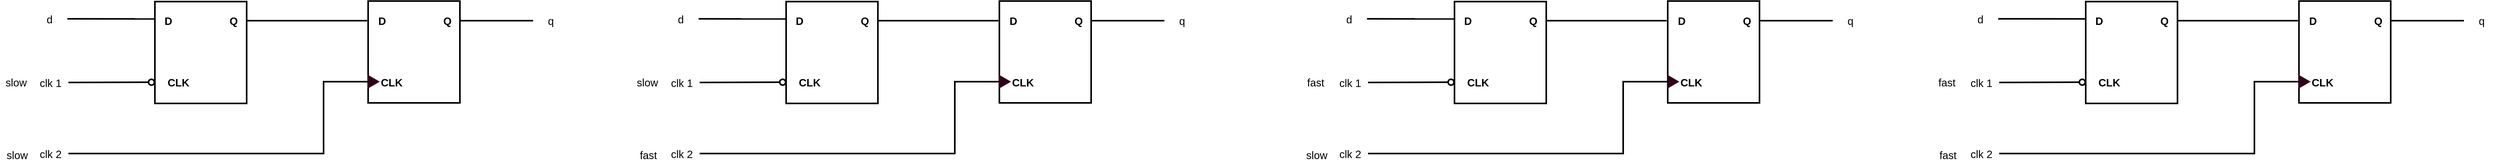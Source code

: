 <mxfile version="28.1.2">
  <diagram name="Page-1" id="j_KuVFt2LvEd6kuyxFbR">
    <mxGraphModel dx="1878" dy="611" grid="0" gridSize="10" guides="1" tooltips="1" connect="1" arrows="1" fold="1" page="1" pageScale="1" pageWidth="850" pageHeight="1100" math="0" shadow="0">
      <root>
        <mxCell id="0" />
        <mxCell id="1" parent="0" />
        <mxCell id="YOEqpcB8cN1u_Wb1deG5-24" value="" style="group" parent="1" vertex="1" connectable="0">
          <mxGeometry x="-130" y="40" width="1072" height="310" as="geometry" />
        </mxCell>
        <mxCell id="YOEqpcB8cN1u_Wb1deG5-1" value="" style="rounded=0;whiteSpace=wrap;html=1;strokeWidth=3;fontSize=20;container=0;fontStyle=1" parent="YOEqpcB8cN1u_Wb1deG5-24" vertex="1">
          <mxGeometry x="292" y="1" width="173" height="192" as="geometry" />
        </mxCell>
        <mxCell id="YOEqpcB8cN1u_Wb1deG5-2" value="D" style="text;html=1;align=center;verticalAlign=middle;resizable=0;points=[];autosize=1;strokeColor=none;fillColor=none;strokeWidth=3;fontSize=20;container=0;fontStyle=1" parent="YOEqpcB8cN1u_Wb1deG5-24" vertex="1">
          <mxGeometry x="297" y="17" width="40" height="40" as="geometry" />
        </mxCell>
        <mxCell id="YOEqpcB8cN1u_Wb1deG5-3" value="CLK" style="text;html=1;align=center;verticalAlign=middle;resizable=0;points=[];autosize=1;strokeColor=none;fillColor=none;strokeWidth=3;fontSize=20;container=0;fontStyle=1" parent="YOEqpcB8cN1u_Wb1deG5-24" vertex="1">
          <mxGeometry x="306" y="133" width="60" height="40" as="geometry" />
        </mxCell>
        <mxCell id="YOEqpcB8cN1u_Wb1deG5-4" value="Q" style="text;html=1;align=center;verticalAlign=middle;resizable=0;points=[];autosize=1;strokeColor=none;fillColor=none;strokeWidth=3;fontSize=20;container=0;fontStyle=1" parent="YOEqpcB8cN1u_Wb1deG5-24" vertex="1">
          <mxGeometry x="420" y="17" width="40" height="40" as="geometry" />
        </mxCell>
        <mxCell id="YOEqpcB8cN1u_Wb1deG5-6" value="" style="ellipse;whiteSpace=wrap;html=1;aspect=fixed;strokeWidth=3;" parent="YOEqpcB8cN1u_Wb1deG5-24" vertex="1">
          <mxGeometry x="280" y="147.5" width="11" height="11" as="geometry" />
        </mxCell>
        <mxCell id="YOEqpcB8cN1u_Wb1deG5-8" style="rounded=0;orthogonalLoop=1;jettySize=auto;html=1;exitX=1;exitY=0.5;exitDx=0;exitDy=0;endArrow=none;endFill=0;strokeWidth=3;entryX=0;entryY=0.5;entryDx=0;entryDy=0;" parent="YOEqpcB8cN1u_Wb1deG5-24" source="YOEqpcB8cN1u_Wb1deG5-9" target="YOEqpcB8cN1u_Wb1deG5-6" edge="1">
          <mxGeometry relative="1" as="geometry">
            <mxPoint x="278" y="153" as="targetPoint" />
          </mxGeometry>
        </mxCell>
        <mxCell id="YOEqpcB8cN1u_Wb1deG5-9" value="clk 1" style="rounded=0;whiteSpace=wrap;html=1;strokeColor=none;fontSize=20;" parent="YOEqpcB8cN1u_Wb1deG5-24" vertex="1">
          <mxGeometry x="62" y="136" width="67" height="35" as="geometry" />
        </mxCell>
        <mxCell id="YOEqpcB8cN1u_Wb1deG5-10" style="rounded=0;orthogonalLoop=1;jettySize=auto;html=1;exitX=1;exitY=0.5;exitDx=0;exitDy=0;endArrow=none;endFill=0;strokeWidth=3;entryX=0.005;entryY=0.17;entryDx=0;entryDy=0;entryPerimeter=0;" parent="YOEqpcB8cN1u_Wb1deG5-24" source="YOEqpcB8cN1u_Wb1deG5-11" target="YOEqpcB8cN1u_Wb1deG5-1" edge="1">
          <mxGeometry relative="1" as="geometry">
            <mxPoint x="290" y="33.69" as="targetPoint" />
          </mxGeometry>
        </mxCell>
        <mxCell id="YOEqpcB8cN1u_Wb1deG5-11" value="d" style="rounded=0;whiteSpace=wrap;html=1;strokeColor=none;fontSize=20;" parent="YOEqpcB8cN1u_Wb1deG5-24" vertex="1">
          <mxGeometry x="60" y="16" width="67" height="35" as="geometry" />
        </mxCell>
        <mxCell id="YOEqpcB8cN1u_Wb1deG5-12" style="rounded=0;orthogonalLoop=1;jettySize=auto;html=1;endArrow=none;endFill=0;strokeWidth=3;" parent="YOEqpcB8cN1u_Wb1deG5-24" edge="1">
          <mxGeometry relative="1" as="geometry">
            <mxPoint x="465" y="37" as="sourcePoint" />
            <mxPoint x="692" y="37" as="targetPoint" />
          </mxGeometry>
        </mxCell>
        <mxCell id="YOEqpcB8cN1u_Wb1deG5-13" value="" style="edgeStyle=orthogonalEdgeStyle;rounded=0;orthogonalLoop=1;jettySize=auto;html=1;strokeWidth=3;endArrow=none;endFill=0;" parent="YOEqpcB8cN1u_Wb1deG5-24" source="YOEqpcB8cN1u_Wb1deG5-14" edge="1">
          <mxGeometry relative="1" as="geometry">
            <mxPoint x="866" y="37" as="targetPoint" />
          </mxGeometry>
        </mxCell>
        <mxCell id="YOEqpcB8cN1u_Wb1deG5-14" value="q" style="rounded=0;whiteSpace=wrap;html=1;strokeColor=none;fontSize=20;" parent="YOEqpcB8cN1u_Wb1deG5-24" vertex="1">
          <mxGeometry x="1005" y="19.5" width="67" height="35" as="geometry" />
        </mxCell>
        <mxCell id="YOEqpcB8cN1u_Wb1deG5-15" value="" style="rounded=0;whiteSpace=wrap;html=1;strokeWidth=3;fontSize=20;container=0;fontStyle=1" parent="YOEqpcB8cN1u_Wb1deG5-24" vertex="1">
          <mxGeometry x="694" width="173" height="192" as="geometry" />
        </mxCell>
        <mxCell id="YOEqpcB8cN1u_Wb1deG5-16" value="D" style="text;html=1;align=center;verticalAlign=middle;resizable=0;points=[];autosize=1;strokeColor=none;fillColor=none;strokeWidth=3;fontSize=20;container=0;fontStyle=1" parent="YOEqpcB8cN1u_Wb1deG5-24" vertex="1">
          <mxGeometry x="703" y="18" width="33" height="37" as="geometry" />
        </mxCell>
        <mxCell id="YOEqpcB8cN1u_Wb1deG5-17" value="CLK" style="text;html=1;align=center;verticalAlign=middle;resizable=0;points=[];autosize=1;strokeColor=none;fillColor=none;strokeWidth=3;fontSize=20;container=0;fontStyle=1" parent="YOEqpcB8cN1u_Wb1deG5-24" vertex="1">
          <mxGeometry x="709" y="134" width="58" height="37" as="geometry" />
        </mxCell>
        <mxCell id="YOEqpcB8cN1u_Wb1deG5-18" value="Q" style="text;html=1;align=center;verticalAlign=middle;resizable=0;points=[];autosize=1;strokeColor=none;fillColor=none;strokeWidth=3;fontSize=20;container=0;fontStyle=1" parent="YOEqpcB8cN1u_Wb1deG5-24" vertex="1">
          <mxGeometry x="825" y="18" width="35" height="37" as="geometry" />
        </mxCell>
        <mxCell id="YOEqpcB8cN1u_Wb1deG5-19" value="" style="triangle;whiteSpace=wrap;html=1;strokeWidth=3;fillColor=#33001A;strokeColor=#33001A;fontColor=#ffffff;" parent="YOEqpcB8cN1u_Wb1deG5-24" vertex="1">
          <mxGeometry x="694" y="141" width="19" height="22" as="geometry" />
        </mxCell>
        <mxCell id="YOEqpcB8cN1u_Wb1deG5-21" style="edgeStyle=orthogonalEdgeStyle;rounded=0;orthogonalLoop=1;jettySize=auto;html=1;entryX=0;entryY=0.5;entryDx=0;entryDy=0;strokeWidth=3;endArrow=none;endFill=0;" parent="YOEqpcB8cN1u_Wb1deG5-24" source="YOEqpcB8cN1u_Wb1deG5-20" target="YOEqpcB8cN1u_Wb1deG5-19" edge="1">
          <mxGeometry relative="1" as="geometry">
            <Array as="points">
              <mxPoint x="610" y="287" />
              <mxPoint x="610" y="152" />
            </Array>
          </mxGeometry>
        </mxCell>
        <mxCell id="YOEqpcB8cN1u_Wb1deG5-20" value="clk 2" style="rounded=0;whiteSpace=wrap;html=1;strokeColor=none;fontSize=20;" parent="YOEqpcB8cN1u_Wb1deG5-24" vertex="1">
          <mxGeometry x="62" y="270" width="67" height="35" as="geometry" />
        </mxCell>
        <mxCell id="YOEqpcB8cN1u_Wb1deG5-22" value="&lt;font style=&quot;font-size: 20px;&quot;&gt;slow&lt;/font&gt;" style="text;html=1;align=center;verticalAlign=middle;resizable=0;points=[];autosize=1;strokeColor=none;fillColor=none;" parent="YOEqpcB8cN1u_Wb1deG5-24" vertex="1">
          <mxGeometry y="133" width="60" height="40" as="geometry" />
        </mxCell>
        <mxCell id="YOEqpcB8cN1u_Wb1deG5-23" value="&lt;font style=&quot;font-size: 20px;&quot;&gt;slow&lt;/font&gt;" style="text;html=1;align=center;verticalAlign=middle;resizable=0;points=[];autosize=1;strokeColor=none;fillColor=none;" parent="YOEqpcB8cN1u_Wb1deG5-24" vertex="1">
          <mxGeometry x="2" y="270" width="60" height="40" as="geometry" />
        </mxCell>
        <mxCell id="YOEqpcB8cN1u_Wb1deG5-25" value="" style="group" parent="1" vertex="1" connectable="0">
          <mxGeometry x="1060" y="40" width="1072" height="310" as="geometry" />
        </mxCell>
        <mxCell id="YOEqpcB8cN1u_Wb1deG5-26" value="" style="rounded=0;whiteSpace=wrap;html=1;strokeWidth=3;fontSize=20;container=0;fontStyle=1" parent="YOEqpcB8cN1u_Wb1deG5-25" vertex="1">
          <mxGeometry x="292" y="1" width="173" height="192" as="geometry" />
        </mxCell>
        <mxCell id="YOEqpcB8cN1u_Wb1deG5-27" value="D" style="text;html=1;align=center;verticalAlign=middle;resizable=0;points=[];autosize=1;strokeColor=none;fillColor=none;strokeWidth=3;fontSize=20;container=0;fontStyle=1" parent="YOEqpcB8cN1u_Wb1deG5-25" vertex="1">
          <mxGeometry x="297" y="17" width="40" height="40" as="geometry" />
        </mxCell>
        <mxCell id="YOEqpcB8cN1u_Wb1deG5-28" value="CLK" style="text;html=1;align=center;verticalAlign=middle;resizable=0;points=[];autosize=1;strokeColor=none;fillColor=none;strokeWidth=3;fontSize=20;container=0;fontStyle=1" parent="YOEqpcB8cN1u_Wb1deG5-25" vertex="1">
          <mxGeometry x="306" y="133" width="60" height="40" as="geometry" />
        </mxCell>
        <mxCell id="YOEqpcB8cN1u_Wb1deG5-29" value="Q" style="text;html=1;align=center;verticalAlign=middle;resizable=0;points=[];autosize=1;strokeColor=none;fillColor=none;strokeWidth=3;fontSize=20;container=0;fontStyle=1" parent="YOEqpcB8cN1u_Wb1deG5-25" vertex="1">
          <mxGeometry x="420" y="17" width="40" height="40" as="geometry" />
        </mxCell>
        <mxCell id="YOEqpcB8cN1u_Wb1deG5-31" value="" style="ellipse;whiteSpace=wrap;html=1;aspect=fixed;strokeWidth=3;" parent="YOEqpcB8cN1u_Wb1deG5-25" vertex="1">
          <mxGeometry x="280" y="147.5" width="11" height="11" as="geometry" />
        </mxCell>
        <mxCell id="YOEqpcB8cN1u_Wb1deG5-32" style="rounded=0;orthogonalLoop=1;jettySize=auto;html=1;exitX=1;exitY=0.5;exitDx=0;exitDy=0;endArrow=none;endFill=0;strokeWidth=3;entryX=0;entryY=0.5;entryDx=0;entryDy=0;" parent="YOEqpcB8cN1u_Wb1deG5-25" source="YOEqpcB8cN1u_Wb1deG5-33" target="YOEqpcB8cN1u_Wb1deG5-31" edge="1">
          <mxGeometry relative="1" as="geometry">
            <mxPoint x="278" y="153" as="targetPoint" />
          </mxGeometry>
        </mxCell>
        <mxCell id="YOEqpcB8cN1u_Wb1deG5-33" value="clk 1" style="rounded=0;whiteSpace=wrap;html=1;strokeColor=none;fontSize=20;" parent="YOEqpcB8cN1u_Wb1deG5-25" vertex="1">
          <mxGeometry x="62" y="136" width="67" height="35" as="geometry" />
        </mxCell>
        <mxCell id="YOEqpcB8cN1u_Wb1deG5-34" style="rounded=0;orthogonalLoop=1;jettySize=auto;html=1;exitX=1;exitY=0.5;exitDx=0;exitDy=0;endArrow=none;endFill=0;strokeWidth=3;entryX=0.005;entryY=0.17;entryDx=0;entryDy=0;entryPerimeter=0;" parent="YOEqpcB8cN1u_Wb1deG5-25" source="YOEqpcB8cN1u_Wb1deG5-35" target="YOEqpcB8cN1u_Wb1deG5-26" edge="1">
          <mxGeometry relative="1" as="geometry">
            <mxPoint x="290" y="33.69" as="targetPoint" />
          </mxGeometry>
        </mxCell>
        <mxCell id="YOEqpcB8cN1u_Wb1deG5-35" value="d" style="rounded=0;whiteSpace=wrap;html=1;strokeColor=none;fontSize=20;" parent="YOEqpcB8cN1u_Wb1deG5-25" vertex="1">
          <mxGeometry x="60" y="16" width="67" height="35" as="geometry" />
        </mxCell>
        <mxCell id="YOEqpcB8cN1u_Wb1deG5-36" style="rounded=0;orthogonalLoop=1;jettySize=auto;html=1;endArrow=none;endFill=0;strokeWidth=3;" parent="YOEqpcB8cN1u_Wb1deG5-25" edge="1">
          <mxGeometry relative="1" as="geometry">
            <mxPoint x="465" y="37" as="sourcePoint" />
            <mxPoint x="692" y="37" as="targetPoint" />
          </mxGeometry>
        </mxCell>
        <mxCell id="YOEqpcB8cN1u_Wb1deG5-37" value="" style="edgeStyle=orthogonalEdgeStyle;rounded=0;orthogonalLoop=1;jettySize=auto;html=1;strokeWidth=3;endArrow=none;endFill=0;" parent="YOEqpcB8cN1u_Wb1deG5-25" source="YOEqpcB8cN1u_Wb1deG5-38" edge="1">
          <mxGeometry relative="1" as="geometry">
            <mxPoint x="866" y="37" as="targetPoint" />
          </mxGeometry>
        </mxCell>
        <mxCell id="YOEqpcB8cN1u_Wb1deG5-38" value="q" style="rounded=0;whiteSpace=wrap;html=1;strokeColor=none;fontSize=20;" parent="YOEqpcB8cN1u_Wb1deG5-25" vertex="1">
          <mxGeometry x="1005" y="19.5" width="67" height="35" as="geometry" />
        </mxCell>
        <mxCell id="YOEqpcB8cN1u_Wb1deG5-39" value="" style="rounded=0;whiteSpace=wrap;html=1;strokeWidth=3;fontSize=20;container=0;fontStyle=1" parent="YOEqpcB8cN1u_Wb1deG5-25" vertex="1">
          <mxGeometry x="694" width="173" height="192" as="geometry" />
        </mxCell>
        <mxCell id="YOEqpcB8cN1u_Wb1deG5-40" value="D" style="text;html=1;align=center;verticalAlign=middle;resizable=0;points=[];autosize=1;strokeColor=none;fillColor=none;strokeWidth=3;fontSize=20;container=0;fontStyle=1" parent="YOEqpcB8cN1u_Wb1deG5-25" vertex="1">
          <mxGeometry x="703" y="18" width="33" height="37" as="geometry" />
        </mxCell>
        <mxCell id="YOEqpcB8cN1u_Wb1deG5-41" value="CLK" style="text;html=1;align=center;verticalAlign=middle;resizable=0;points=[];autosize=1;strokeColor=none;fillColor=none;strokeWidth=3;fontSize=20;container=0;fontStyle=1" parent="YOEqpcB8cN1u_Wb1deG5-25" vertex="1">
          <mxGeometry x="709" y="134" width="58" height="37" as="geometry" />
        </mxCell>
        <mxCell id="YOEqpcB8cN1u_Wb1deG5-42" value="Q" style="text;html=1;align=center;verticalAlign=middle;resizable=0;points=[];autosize=1;strokeColor=none;fillColor=none;strokeWidth=3;fontSize=20;container=0;fontStyle=1" parent="YOEqpcB8cN1u_Wb1deG5-25" vertex="1">
          <mxGeometry x="825" y="18" width="35" height="37" as="geometry" />
        </mxCell>
        <mxCell id="YOEqpcB8cN1u_Wb1deG5-43" value="" style="triangle;whiteSpace=wrap;html=1;strokeWidth=3;fillColor=#33001A;strokeColor=#33001A;fontColor=#ffffff;" parent="YOEqpcB8cN1u_Wb1deG5-25" vertex="1">
          <mxGeometry x="694" y="141" width="19" height="22" as="geometry" />
        </mxCell>
        <mxCell id="YOEqpcB8cN1u_Wb1deG5-44" style="edgeStyle=orthogonalEdgeStyle;rounded=0;orthogonalLoop=1;jettySize=auto;html=1;entryX=0;entryY=0.5;entryDx=0;entryDy=0;strokeWidth=3;endArrow=none;endFill=0;" parent="YOEqpcB8cN1u_Wb1deG5-25" source="YOEqpcB8cN1u_Wb1deG5-45" target="YOEqpcB8cN1u_Wb1deG5-43" edge="1">
          <mxGeometry relative="1" as="geometry">
            <Array as="points">
              <mxPoint x="610" y="287" />
              <mxPoint x="610" y="152" />
            </Array>
          </mxGeometry>
        </mxCell>
        <mxCell id="YOEqpcB8cN1u_Wb1deG5-45" value="clk 2" style="rounded=0;whiteSpace=wrap;html=1;strokeColor=none;fontSize=20;" parent="YOEqpcB8cN1u_Wb1deG5-25" vertex="1">
          <mxGeometry x="62" y="270" width="67" height="35" as="geometry" />
        </mxCell>
        <mxCell id="YOEqpcB8cN1u_Wb1deG5-46" value="&lt;font style=&quot;font-size: 20px;&quot;&gt;slow&lt;/font&gt;" style="text;html=1;align=center;verticalAlign=middle;resizable=0;points=[];autosize=1;strokeColor=none;fillColor=none;" parent="YOEqpcB8cN1u_Wb1deG5-25" vertex="1">
          <mxGeometry y="133" width="60" height="40" as="geometry" />
        </mxCell>
        <mxCell id="YOEqpcB8cN1u_Wb1deG5-47" value="&lt;font style=&quot;font-size: 20px;&quot;&gt;fast&lt;/font&gt;" style="text;html=1;align=center;verticalAlign=middle;resizable=0;points=[];autosize=1;strokeColor=none;fillColor=none;" parent="YOEqpcB8cN1u_Wb1deG5-25" vertex="1">
          <mxGeometry x="2" y="270" width="60" height="40" as="geometry" />
        </mxCell>
        <mxCell id="YOEqpcB8cN1u_Wb1deG5-48" value="" style="group" parent="1" vertex="1" connectable="0">
          <mxGeometry x="2320" y="40" width="1072" height="310" as="geometry" />
        </mxCell>
        <mxCell id="YOEqpcB8cN1u_Wb1deG5-49" value="" style="rounded=0;whiteSpace=wrap;html=1;strokeWidth=3;fontSize=20;container=0;fontStyle=1" parent="YOEqpcB8cN1u_Wb1deG5-48" vertex="1">
          <mxGeometry x="292" y="1" width="173" height="192" as="geometry" />
        </mxCell>
        <mxCell id="YOEqpcB8cN1u_Wb1deG5-50" value="D" style="text;html=1;align=center;verticalAlign=middle;resizable=0;points=[];autosize=1;strokeColor=none;fillColor=none;strokeWidth=3;fontSize=20;container=0;fontStyle=1" parent="YOEqpcB8cN1u_Wb1deG5-48" vertex="1">
          <mxGeometry x="297" y="17" width="40" height="40" as="geometry" />
        </mxCell>
        <mxCell id="YOEqpcB8cN1u_Wb1deG5-51" value="CLK" style="text;html=1;align=center;verticalAlign=middle;resizable=0;points=[];autosize=1;strokeColor=none;fillColor=none;strokeWidth=3;fontSize=20;container=0;fontStyle=1" parent="YOEqpcB8cN1u_Wb1deG5-48" vertex="1">
          <mxGeometry x="306" y="133" width="60" height="40" as="geometry" />
        </mxCell>
        <mxCell id="YOEqpcB8cN1u_Wb1deG5-52" value="Q" style="text;html=1;align=center;verticalAlign=middle;resizable=0;points=[];autosize=1;strokeColor=none;fillColor=none;strokeWidth=3;fontSize=20;container=0;fontStyle=1" parent="YOEqpcB8cN1u_Wb1deG5-48" vertex="1">
          <mxGeometry x="420" y="17" width="40" height="40" as="geometry" />
        </mxCell>
        <mxCell id="YOEqpcB8cN1u_Wb1deG5-54" value="" style="ellipse;whiteSpace=wrap;html=1;aspect=fixed;strokeWidth=3;" parent="YOEqpcB8cN1u_Wb1deG5-48" vertex="1">
          <mxGeometry x="280" y="147.5" width="11" height="11" as="geometry" />
        </mxCell>
        <mxCell id="YOEqpcB8cN1u_Wb1deG5-55" style="rounded=0;orthogonalLoop=1;jettySize=auto;html=1;exitX=1;exitY=0.5;exitDx=0;exitDy=0;endArrow=none;endFill=0;strokeWidth=3;entryX=0;entryY=0.5;entryDx=0;entryDy=0;" parent="YOEqpcB8cN1u_Wb1deG5-48" source="YOEqpcB8cN1u_Wb1deG5-56" target="YOEqpcB8cN1u_Wb1deG5-54" edge="1">
          <mxGeometry relative="1" as="geometry">
            <mxPoint x="278" y="153" as="targetPoint" />
          </mxGeometry>
        </mxCell>
        <mxCell id="YOEqpcB8cN1u_Wb1deG5-56" value="clk 1" style="rounded=0;whiteSpace=wrap;html=1;strokeColor=none;fontSize=20;" parent="YOEqpcB8cN1u_Wb1deG5-48" vertex="1">
          <mxGeometry x="62" y="136" width="67" height="35" as="geometry" />
        </mxCell>
        <mxCell id="YOEqpcB8cN1u_Wb1deG5-57" style="rounded=0;orthogonalLoop=1;jettySize=auto;html=1;exitX=1;exitY=0.5;exitDx=0;exitDy=0;endArrow=none;endFill=0;strokeWidth=3;entryX=0.005;entryY=0.17;entryDx=0;entryDy=0;entryPerimeter=0;" parent="YOEqpcB8cN1u_Wb1deG5-48" source="YOEqpcB8cN1u_Wb1deG5-58" target="YOEqpcB8cN1u_Wb1deG5-49" edge="1">
          <mxGeometry relative="1" as="geometry">
            <mxPoint x="290" y="33.69" as="targetPoint" />
          </mxGeometry>
        </mxCell>
        <mxCell id="YOEqpcB8cN1u_Wb1deG5-58" value="d" style="rounded=0;whiteSpace=wrap;html=1;strokeColor=none;fontSize=20;" parent="YOEqpcB8cN1u_Wb1deG5-48" vertex="1">
          <mxGeometry x="60" y="16" width="67" height="35" as="geometry" />
        </mxCell>
        <mxCell id="YOEqpcB8cN1u_Wb1deG5-59" style="rounded=0;orthogonalLoop=1;jettySize=auto;html=1;endArrow=none;endFill=0;strokeWidth=3;" parent="YOEqpcB8cN1u_Wb1deG5-48" edge="1">
          <mxGeometry relative="1" as="geometry">
            <mxPoint x="465" y="37" as="sourcePoint" />
            <mxPoint x="692" y="37" as="targetPoint" />
          </mxGeometry>
        </mxCell>
        <mxCell id="YOEqpcB8cN1u_Wb1deG5-60" value="" style="edgeStyle=orthogonalEdgeStyle;rounded=0;orthogonalLoop=1;jettySize=auto;html=1;strokeWidth=3;endArrow=none;endFill=0;" parent="YOEqpcB8cN1u_Wb1deG5-48" source="YOEqpcB8cN1u_Wb1deG5-61" edge="1">
          <mxGeometry relative="1" as="geometry">
            <mxPoint x="866" y="37" as="targetPoint" />
          </mxGeometry>
        </mxCell>
        <mxCell id="YOEqpcB8cN1u_Wb1deG5-61" value="q" style="rounded=0;whiteSpace=wrap;html=1;strokeColor=none;fontSize=20;" parent="YOEqpcB8cN1u_Wb1deG5-48" vertex="1">
          <mxGeometry x="1005" y="19.5" width="67" height="35" as="geometry" />
        </mxCell>
        <mxCell id="YOEqpcB8cN1u_Wb1deG5-62" value="" style="rounded=0;whiteSpace=wrap;html=1;strokeWidth=3;fontSize=20;container=0;fontStyle=1" parent="YOEqpcB8cN1u_Wb1deG5-48" vertex="1">
          <mxGeometry x="694" width="173" height="192" as="geometry" />
        </mxCell>
        <mxCell id="YOEqpcB8cN1u_Wb1deG5-63" value="D" style="text;html=1;align=center;verticalAlign=middle;resizable=0;points=[];autosize=1;strokeColor=none;fillColor=none;strokeWidth=3;fontSize=20;container=0;fontStyle=1" parent="YOEqpcB8cN1u_Wb1deG5-48" vertex="1">
          <mxGeometry x="703" y="18" width="33" height="37" as="geometry" />
        </mxCell>
        <mxCell id="YOEqpcB8cN1u_Wb1deG5-64" value="CLK" style="text;html=1;align=center;verticalAlign=middle;resizable=0;points=[];autosize=1;strokeColor=none;fillColor=none;strokeWidth=3;fontSize=20;container=0;fontStyle=1" parent="YOEqpcB8cN1u_Wb1deG5-48" vertex="1">
          <mxGeometry x="709" y="134" width="58" height="37" as="geometry" />
        </mxCell>
        <mxCell id="YOEqpcB8cN1u_Wb1deG5-65" value="Q" style="text;html=1;align=center;verticalAlign=middle;resizable=0;points=[];autosize=1;strokeColor=none;fillColor=none;strokeWidth=3;fontSize=20;container=0;fontStyle=1" parent="YOEqpcB8cN1u_Wb1deG5-48" vertex="1">
          <mxGeometry x="825" y="18" width="35" height="37" as="geometry" />
        </mxCell>
        <mxCell id="YOEqpcB8cN1u_Wb1deG5-66" value="" style="triangle;whiteSpace=wrap;html=1;strokeWidth=3;fillColor=#33001A;strokeColor=#33001A;fontColor=#ffffff;" parent="YOEqpcB8cN1u_Wb1deG5-48" vertex="1">
          <mxGeometry x="694" y="141" width="19" height="22" as="geometry" />
        </mxCell>
        <mxCell id="YOEqpcB8cN1u_Wb1deG5-67" style="edgeStyle=orthogonalEdgeStyle;rounded=0;orthogonalLoop=1;jettySize=auto;html=1;entryX=0;entryY=0.5;entryDx=0;entryDy=0;strokeWidth=3;endArrow=none;endFill=0;" parent="YOEqpcB8cN1u_Wb1deG5-48" source="YOEqpcB8cN1u_Wb1deG5-68" target="YOEqpcB8cN1u_Wb1deG5-66" edge="1">
          <mxGeometry relative="1" as="geometry">
            <Array as="points">
              <mxPoint x="610" y="287" />
              <mxPoint x="610" y="152" />
            </Array>
          </mxGeometry>
        </mxCell>
        <mxCell id="YOEqpcB8cN1u_Wb1deG5-68" value="clk 2" style="rounded=0;whiteSpace=wrap;html=1;strokeColor=none;fontSize=20;" parent="YOEqpcB8cN1u_Wb1deG5-48" vertex="1">
          <mxGeometry x="62" y="270" width="67" height="35" as="geometry" />
        </mxCell>
        <mxCell id="YOEqpcB8cN1u_Wb1deG5-69" value="&lt;font style=&quot;font-size: 20px;&quot;&gt;fast&lt;/font&gt;" style="text;html=1;align=center;verticalAlign=middle;resizable=0;points=[];autosize=1;strokeColor=none;fillColor=none;" parent="YOEqpcB8cN1u_Wb1deG5-48" vertex="1">
          <mxGeometry y="133" width="60" height="40" as="geometry" />
        </mxCell>
        <mxCell id="YOEqpcB8cN1u_Wb1deG5-70" value="&lt;font style=&quot;font-size: 20px;&quot;&gt;slow&lt;/font&gt;" style="text;html=1;align=center;verticalAlign=middle;resizable=0;points=[];autosize=1;strokeColor=none;fillColor=none;" parent="YOEqpcB8cN1u_Wb1deG5-48" vertex="1">
          <mxGeometry x="2" y="270" width="60" height="40" as="geometry" />
        </mxCell>
        <mxCell id="YOEqpcB8cN1u_Wb1deG5-71" value="" style="group" parent="1" vertex="1" connectable="0">
          <mxGeometry x="3510" y="40" width="1072" height="310" as="geometry" />
        </mxCell>
        <mxCell id="YOEqpcB8cN1u_Wb1deG5-72" value="" style="rounded=0;whiteSpace=wrap;html=1;strokeWidth=3;fontSize=20;container=0;fontStyle=1" parent="YOEqpcB8cN1u_Wb1deG5-71" vertex="1">
          <mxGeometry x="292" y="1" width="173" height="192" as="geometry" />
        </mxCell>
        <mxCell id="YOEqpcB8cN1u_Wb1deG5-73" value="D" style="text;html=1;align=center;verticalAlign=middle;resizable=0;points=[];autosize=1;strokeColor=none;fillColor=none;strokeWidth=3;fontSize=20;container=0;fontStyle=1" parent="YOEqpcB8cN1u_Wb1deG5-71" vertex="1">
          <mxGeometry x="297" y="17" width="40" height="40" as="geometry" />
        </mxCell>
        <mxCell id="YOEqpcB8cN1u_Wb1deG5-74" value="CLK" style="text;html=1;align=center;verticalAlign=middle;resizable=0;points=[];autosize=1;strokeColor=none;fillColor=none;strokeWidth=3;fontSize=20;container=0;fontStyle=1" parent="YOEqpcB8cN1u_Wb1deG5-71" vertex="1">
          <mxGeometry x="306" y="133" width="60" height="40" as="geometry" />
        </mxCell>
        <mxCell id="YOEqpcB8cN1u_Wb1deG5-75" value="Q" style="text;html=1;align=center;verticalAlign=middle;resizable=0;points=[];autosize=1;strokeColor=none;fillColor=none;strokeWidth=3;fontSize=20;container=0;fontStyle=1" parent="YOEqpcB8cN1u_Wb1deG5-71" vertex="1">
          <mxGeometry x="420" y="17" width="40" height="40" as="geometry" />
        </mxCell>
        <mxCell id="YOEqpcB8cN1u_Wb1deG5-77" value="" style="ellipse;whiteSpace=wrap;html=1;aspect=fixed;strokeWidth=3;" parent="YOEqpcB8cN1u_Wb1deG5-71" vertex="1">
          <mxGeometry x="280" y="147.5" width="11" height="11" as="geometry" />
        </mxCell>
        <mxCell id="YOEqpcB8cN1u_Wb1deG5-78" style="rounded=0;orthogonalLoop=1;jettySize=auto;html=1;exitX=1;exitY=0.5;exitDx=0;exitDy=0;endArrow=none;endFill=0;strokeWidth=3;entryX=0;entryY=0.5;entryDx=0;entryDy=0;" parent="YOEqpcB8cN1u_Wb1deG5-71" source="YOEqpcB8cN1u_Wb1deG5-79" target="YOEqpcB8cN1u_Wb1deG5-77" edge="1">
          <mxGeometry relative="1" as="geometry">
            <mxPoint x="278" y="153" as="targetPoint" />
          </mxGeometry>
        </mxCell>
        <mxCell id="YOEqpcB8cN1u_Wb1deG5-79" value="clk 1" style="rounded=0;whiteSpace=wrap;html=1;strokeColor=none;fontSize=20;" parent="YOEqpcB8cN1u_Wb1deG5-71" vertex="1">
          <mxGeometry x="62" y="136" width="67" height="35" as="geometry" />
        </mxCell>
        <mxCell id="YOEqpcB8cN1u_Wb1deG5-80" style="rounded=0;orthogonalLoop=1;jettySize=auto;html=1;exitX=1;exitY=0.5;exitDx=0;exitDy=0;endArrow=none;endFill=0;strokeWidth=3;entryX=0.005;entryY=0.17;entryDx=0;entryDy=0;entryPerimeter=0;" parent="YOEqpcB8cN1u_Wb1deG5-71" source="YOEqpcB8cN1u_Wb1deG5-81" target="YOEqpcB8cN1u_Wb1deG5-72" edge="1">
          <mxGeometry relative="1" as="geometry">
            <mxPoint x="290" y="33.69" as="targetPoint" />
          </mxGeometry>
        </mxCell>
        <mxCell id="YOEqpcB8cN1u_Wb1deG5-81" value="d" style="rounded=0;whiteSpace=wrap;html=1;strokeColor=none;fontSize=20;" parent="YOEqpcB8cN1u_Wb1deG5-71" vertex="1">
          <mxGeometry x="60" y="16" width="67" height="35" as="geometry" />
        </mxCell>
        <mxCell id="YOEqpcB8cN1u_Wb1deG5-82" style="rounded=0;orthogonalLoop=1;jettySize=auto;html=1;endArrow=none;endFill=0;strokeWidth=3;" parent="YOEqpcB8cN1u_Wb1deG5-71" edge="1">
          <mxGeometry relative="1" as="geometry">
            <mxPoint x="465" y="37" as="sourcePoint" />
            <mxPoint x="692" y="37" as="targetPoint" />
          </mxGeometry>
        </mxCell>
        <mxCell id="YOEqpcB8cN1u_Wb1deG5-83" value="" style="edgeStyle=orthogonalEdgeStyle;rounded=0;orthogonalLoop=1;jettySize=auto;html=1;strokeWidth=3;endArrow=none;endFill=0;" parent="YOEqpcB8cN1u_Wb1deG5-71" source="YOEqpcB8cN1u_Wb1deG5-84" edge="1">
          <mxGeometry relative="1" as="geometry">
            <mxPoint x="866" y="37" as="targetPoint" />
          </mxGeometry>
        </mxCell>
        <mxCell id="YOEqpcB8cN1u_Wb1deG5-84" value="q" style="rounded=0;whiteSpace=wrap;html=1;strokeColor=none;fontSize=20;" parent="YOEqpcB8cN1u_Wb1deG5-71" vertex="1">
          <mxGeometry x="1005" y="19.5" width="67" height="35" as="geometry" />
        </mxCell>
        <mxCell id="YOEqpcB8cN1u_Wb1deG5-85" value="" style="rounded=0;whiteSpace=wrap;html=1;strokeWidth=3;fontSize=20;container=0;fontStyle=1" parent="YOEqpcB8cN1u_Wb1deG5-71" vertex="1">
          <mxGeometry x="694" width="173" height="192" as="geometry" />
        </mxCell>
        <mxCell id="YOEqpcB8cN1u_Wb1deG5-86" value="D" style="text;html=1;align=center;verticalAlign=middle;resizable=0;points=[];autosize=1;strokeColor=none;fillColor=none;strokeWidth=3;fontSize=20;container=0;fontStyle=1" parent="YOEqpcB8cN1u_Wb1deG5-71" vertex="1">
          <mxGeometry x="703" y="18" width="33" height="37" as="geometry" />
        </mxCell>
        <mxCell id="YOEqpcB8cN1u_Wb1deG5-87" value="CLK" style="text;html=1;align=center;verticalAlign=middle;resizable=0;points=[];autosize=1;strokeColor=none;fillColor=none;strokeWidth=3;fontSize=20;container=0;fontStyle=1" parent="YOEqpcB8cN1u_Wb1deG5-71" vertex="1">
          <mxGeometry x="709" y="134" width="58" height="37" as="geometry" />
        </mxCell>
        <mxCell id="YOEqpcB8cN1u_Wb1deG5-88" value="Q" style="text;html=1;align=center;verticalAlign=middle;resizable=0;points=[];autosize=1;strokeColor=none;fillColor=none;strokeWidth=3;fontSize=20;container=0;fontStyle=1" parent="YOEqpcB8cN1u_Wb1deG5-71" vertex="1">
          <mxGeometry x="825" y="18" width="35" height="37" as="geometry" />
        </mxCell>
        <mxCell id="YOEqpcB8cN1u_Wb1deG5-89" value="" style="triangle;whiteSpace=wrap;html=1;strokeWidth=3;fillColor=#33001A;strokeColor=#33001A;fontColor=#ffffff;" parent="YOEqpcB8cN1u_Wb1deG5-71" vertex="1">
          <mxGeometry x="694" y="141" width="19" height="22" as="geometry" />
        </mxCell>
        <mxCell id="YOEqpcB8cN1u_Wb1deG5-90" style="edgeStyle=orthogonalEdgeStyle;rounded=0;orthogonalLoop=1;jettySize=auto;html=1;entryX=0;entryY=0.5;entryDx=0;entryDy=0;strokeWidth=3;endArrow=none;endFill=0;" parent="YOEqpcB8cN1u_Wb1deG5-71" source="YOEqpcB8cN1u_Wb1deG5-91" target="YOEqpcB8cN1u_Wb1deG5-89" edge="1">
          <mxGeometry relative="1" as="geometry">
            <Array as="points">
              <mxPoint x="610" y="287" />
              <mxPoint x="610" y="152" />
            </Array>
          </mxGeometry>
        </mxCell>
        <mxCell id="YOEqpcB8cN1u_Wb1deG5-91" value="clk 2" style="rounded=0;whiteSpace=wrap;html=1;strokeColor=none;fontSize=20;" parent="YOEqpcB8cN1u_Wb1deG5-71" vertex="1">
          <mxGeometry x="62" y="270" width="67" height="35" as="geometry" />
        </mxCell>
        <mxCell id="YOEqpcB8cN1u_Wb1deG5-92" value="&lt;font style=&quot;font-size: 20px;&quot;&gt;fast&lt;/font&gt;" style="text;html=1;align=center;verticalAlign=middle;resizable=0;points=[];autosize=1;strokeColor=none;fillColor=none;" parent="YOEqpcB8cN1u_Wb1deG5-71" vertex="1">
          <mxGeometry y="133" width="60" height="40" as="geometry" />
        </mxCell>
        <mxCell id="YOEqpcB8cN1u_Wb1deG5-93" value="&lt;font style=&quot;font-size: 20px;&quot;&gt;fast&lt;/font&gt;" style="text;html=1;align=center;verticalAlign=middle;resizable=0;points=[];autosize=1;strokeColor=none;fillColor=none;" parent="YOEqpcB8cN1u_Wb1deG5-71" vertex="1">
          <mxGeometry x="2" y="270" width="60" height="40" as="geometry" />
        </mxCell>
      </root>
    </mxGraphModel>
  </diagram>
</mxfile>
